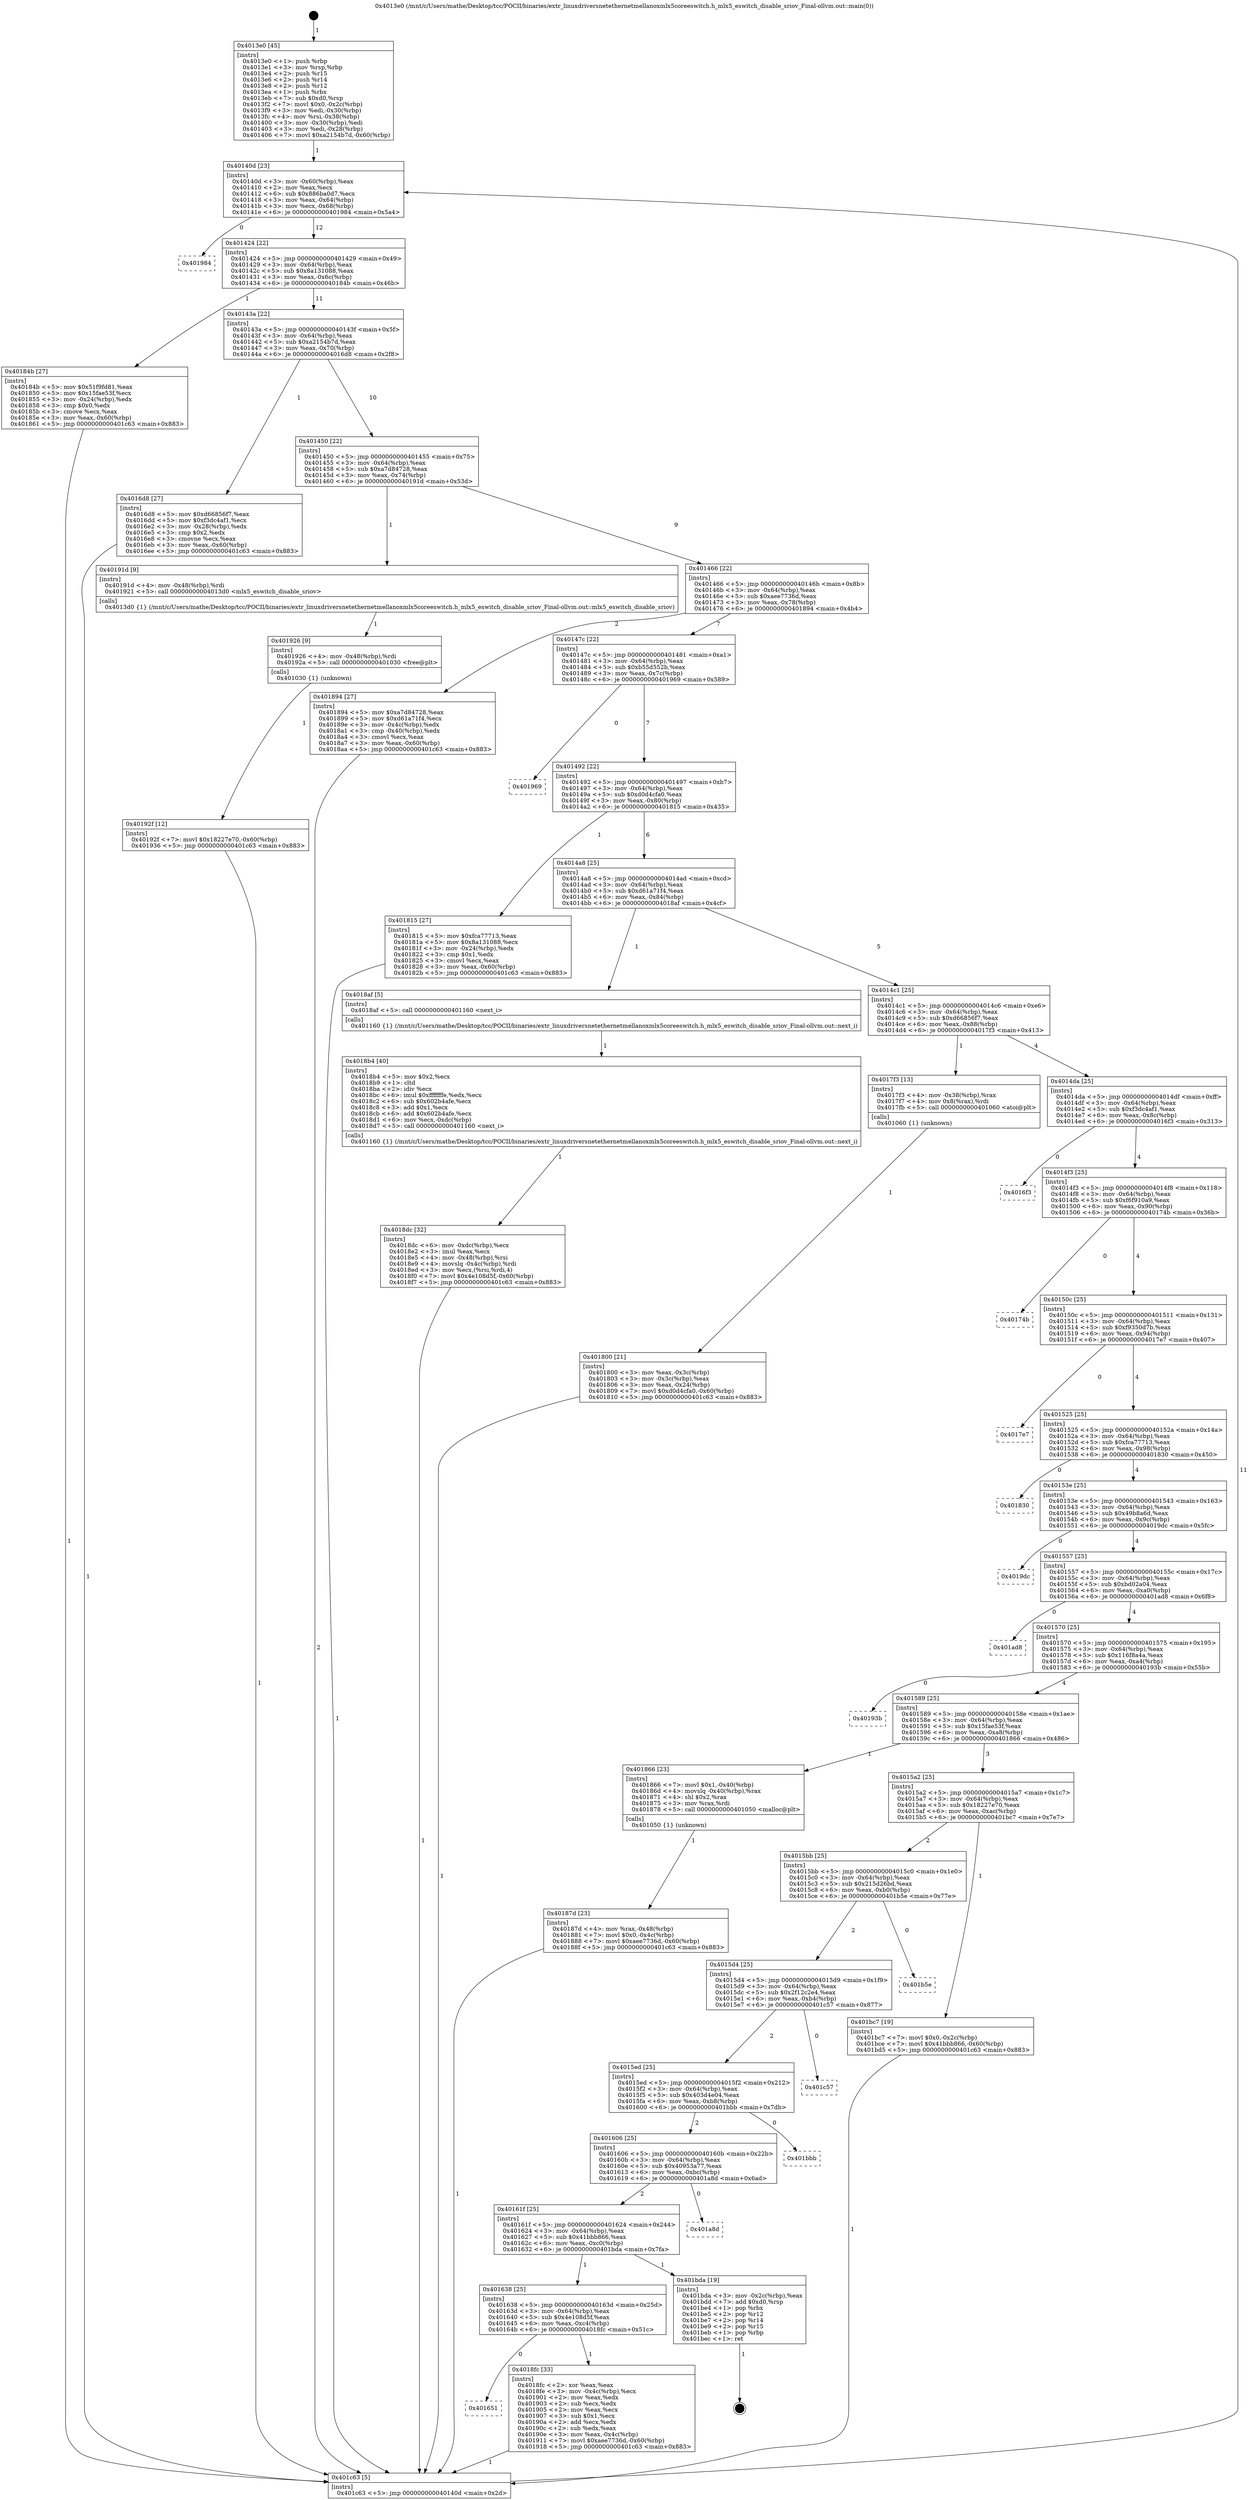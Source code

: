 digraph "0x4013e0" {
  label = "0x4013e0 (/mnt/c/Users/mathe/Desktop/tcc/POCII/binaries/extr_linuxdriversnetethernetmellanoxmlx5coreeswitch.h_mlx5_eswitch_disable_sriov_Final-ollvm.out::main(0))"
  labelloc = "t"
  node[shape=record]

  Entry [label="",width=0.3,height=0.3,shape=circle,fillcolor=black,style=filled]
  "0x40140d" [label="{
     0x40140d [23]\l
     | [instrs]\l
     &nbsp;&nbsp;0x40140d \<+3\>: mov -0x60(%rbp),%eax\l
     &nbsp;&nbsp;0x401410 \<+2\>: mov %eax,%ecx\l
     &nbsp;&nbsp;0x401412 \<+6\>: sub $0x886ba0d7,%ecx\l
     &nbsp;&nbsp;0x401418 \<+3\>: mov %eax,-0x64(%rbp)\l
     &nbsp;&nbsp;0x40141b \<+3\>: mov %ecx,-0x68(%rbp)\l
     &nbsp;&nbsp;0x40141e \<+6\>: je 0000000000401984 \<main+0x5a4\>\l
  }"]
  "0x401984" [label="{
     0x401984\l
  }", style=dashed]
  "0x401424" [label="{
     0x401424 [22]\l
     | [instrs]\l
     &nbsp;&nbsp;0x401424 \<+5\>: jmp 0000000000401429 \<main+0x49\>\l
     &nbsp;&nbsp;0x401429 \<+3\>: mov -0x64(%rbp),%eax\l
     &nbsp;&nbsp;0x40142c \<+5\>: sub $0x8a131088,%eax\l
     &nbsp;&nbsp;0x401431 \<+3\>: mov %eax,-0x6c(%rbp)\l
     &nbsp;&nbsp;0x401434 \<+6\>: je 000000000040184b \<main+0x46b\>\l
  }"]
  Exit [label="",width=0.3,height=0.3,shape=circle,fillcolor=black,style=filled,peripheries=2]
  "0x40184b" [label="{
     0x40184b [27]\l
     | [instrs]\l
     &nbsp;&nbsp;0x40184b \<+5\>: mov $0x51f9fd81,%eax\l
     &nbsp;&nbsp;0x401850 \<+5\>: mov $0x15fae53f,%ecx\l
     &nbsp;&nbsp;0x401855 \<+3\>: mov -0x24(%rbp),%edx\l
     &nbsp;&nbsp;0x401858 \<+3\>: cmp $0x0,%edx\l
     &nbsp;&nbsp;0x40185b \<+3\>: cmove %ecx,%eax\l
     &nbsp;&nbsp;0x40185e \<+3\>: mov %eax,-0x60(%rbp)\l
     &nbsp;&nbsp;0x401861 \<+5\>: jmp 0000000000401c63 \<main+0x883\>\l
  }"]
  "0x40143a" [label="{
     0x40143a [22]\l
     | [instrs]\l
     &nbsp;&nbsp;0x40143a \<+5\>: jmp 000000000040143f \<main+0x5f\>\l
     &nbsp;&nbsp;0x40143f \<+3\>: mov -0x64(%rbp),%eax\l
     &nbsp;&nbsp;0x401442 \<+5\>: sub $0xa2154b7d,%eax\l
     &nbsp;&nbsp;0x401447 \<+3\>: mov %eax,-0x70(%rbp)\l
     &nbsp;&nbsp;0x40144a \<+6\>: je 00000000004016d8 \<main+0x2f8\>\l
  }"]
  "0x40192f" [label="{
     0x40192f [12]\l
     | [instrs]\l
     &nbsp;&nbsp;0x40192f \<+7\>: movl $0x18227e70,-0x60(%rbp)\l
     &nbsp;&nbsp;0x401936 \<+5\>: jmp 0000000000401c63 \<main+0x883\>\l
  }"]
  "0x4016d8" [label="{
     0x4016d8 [27]\l
     | [instrs]\l
     &nbsp;&nbsp;0x4016d8 \<+5\>: mov $0xd66856f7,%eax\l
     &nbsp;&nbsp;0x4016dd \<+5\>: mov $0xf3dc4af1,%ecx\l
     &nbsp;&nbsp;0x4016e2 \<+3\>: mov -0x28(%rbp),%edx\l
     &nbsp;&nbsp;0x4016e5 \<+3\>: cmp $0x2,%edx\l
     &nbsp;&nbsp;0x4016e8 \<+3\>: cmovne %ecx,%eax\l
     &nbsp;&nbsp;0x4016eb \<+3\>: mov %eax,-0x60(%rbp)\l
     &nbsp;&nbsp;0x4016ee \<+5\>: jmp 0000000000401c63 \<main+0x883\>\l
  }"]
  "0x401450" [label="{
     0x401450 [22]\l
     | [instrs]\l
     &nbsp;&nbsp;0x401450 \<+5\>: jmp 0000000000401455 \<main+0x75\>\l
     &nbsp;&nbsp;0x401455 \<+3\>: mov -0x64(%rbp),%eax\l
     &nbsp;&nbsp;0x401458 \<+5\>: sub $0xa7d84728,%eax\l
     &nbsp;&nbsp;0x40145d \<+3\>: mov %eax,-0x74(%rbp)\l
     &nbsp;&nbsp;0x401460 \<+6\>: je 000000000040191d \<main+0x53d\>\l
  }"]
  "0x401c63" [label="{
     0x401c63 [5]\l
     | [instrs]\l
     &nbsp;&nbsp;0x401c63 \<+5\>: jmp 000000000040140d \<main+0x2d\>\l
  }"]
  "0x4013e0" [label="{
     0x4013e0 [45]\l
     | [instrs]\l
     &nbsp;&nbsp;0x4013e0 \<+1\>: push %rbp\l
     &nbsp;&nbsp;0x4013e1 \<+3\>: mov %rsp,%rbp\l
     &nbsp;&nbsp;0x4013e4 \<+2\>: push %r15\l
     &nbsp;&nbsp;0x4013e6 \<+2\>: push %r14\l
     &nbsp;&nbsp;0x4013e8 \<+2\>: push %r12\l
     &nbsp;&nbsp;0x4013ea \<+1\>: push %rbx\l
     &nbsp;&nbsp;0x4013eb \<+7\>: sub $0xd0,%rsp\l
     &nbsp;&nbsp;0x4013f2 \<+7\>: movl $0x0,-0x2c(%rbp)\l
     &nbsp;&nbsp;0x4013f9 \<+3\>: mov %edi,-0x30(%rbp)\l
     &nbsp;&nbsp;0x4013fc \<+4\>: mov %rsi,-0x38(%rbp)\l
     &nbsp;&nbsp;0x401400 \<+3\>: mov -0x30(%rbp),%edi\l
     &nbsp;&nbsp;0x401403 \<+3\>: mov %edi,-0x28(%rbp)\l
     &nbsp;&nbsp;0x401406 \<+7\>: movl $0xa2154b7d,-0x60(%rbp)\l
  }"]
  "0x401926" [label="{
     0x401926 [9]\l
     | [instrs]\l
     &nbsp;&nbsp;0x401926 \<+4\>: mov -0x48(%rbp),%rdi\l
     &nbsp;&nbsp;0x40192a \<+5\>: call 0000000000401030 \<free@plt\>\l
     | [calls]\l
     &nbsp;&nbsp;0x401030 \{1\} (unknown)\l
  }"]
  "0x40191d" [label="{
     0x40191d [9]\l
     | [instrs]\l
     &nbsp;&nbsp;0x40191d \<+4\>: mov -0x48(%rbp),%rdi\l
     &nbsp;&nbsp;0x401921 \<+5\>: call 00000000004013d0 \<mlx5_eswitch_disable_sriov\>\l
     | [calls]\l
     &nbsp;&nbsp;0x4013d0 \{1\} (/mnt/c/Users/mathe/Desktop/tcc/POCII/binaries/extr_linuxdriversnetethernetmellanoxmlx5coreeswitch.h_mlx5_eswitch_disable_sriov_Final-ollvm.out::mlx5_eswitch_disable_sriov)\l
  }"]
  "0x401466" [label="{
     0x401466 [22]\l
     | [instrs]\l
     &nbsp;&nbsp;0x401466 \<+5\>: jmp 000000000040146b \<main+0x8b\>\l
     &nbsp;&nbsp;0x40146b \<+3\>: mov -0x64(%rbp),%eax\l
     &nbsp;&nbsp;0x40146e \<+5\>: sub $0xaee7736d,%eax\l
     &nbsp;&nbsp;0x401473 \<+3\>: mov %eax,-0x78(%rbp)\l
     &nbsp;&nbsp;0x401476 \<+6\>: je 0000000000401894 \<main+0x4b4\>\l
  }"]
  "0x401651" [label="{
     0x401651\l
  }", style=dashed]
  "0x401894" [label="{
     0x401894 [27]\l
     | [instrs]\l
     &nbsp;&nbsp;0x401894 \<+5\>: mov $0xa7d84728,%eax\l
     &nbsp;&nbsp;0x401899 \<+5\>: mov $0xd61a71f4,%ecx\l
     &nbsp;&nbsp;0x40189e \<+3\>: mov -0x4c(%rbp),%edx\l
     &nbsp;&nbsp;0x4018a1 \<+3\>: cmp -0x40(%rbp),%edx\l
     &nbsp;&nbsp;0x4018a4 \<+3\>: cmovl %ecx,%eax\l
     &nbsp;&nbsp;0x4018a7 \<+3\>: mov %eax,-0x60(%rbp)\l
     &nbsp;&nbsp;0x4018aa \<+5\>: jmp 0000000000401c63 \<main+0x883\>\l
  }"]
  "0x40147c" [label="{
     0x40147c [22]\l
     | [instrs]\l
     &nbsp;&nbsp;0x40147c \<+5\>: jmp 0000000000401481 \<main+0xa1\>\l
     &nbsp;&nbsp;0x401481 \<+3\>: mov -0x64(%rbp),%eax\l
     &nbsp;&nbsp;0x401484 \<+5\>: sub $0xb55d552b,%eax\l
     &nbsp;&nbsp;0x401489 \<+3\>: mov %eax,-0x7c(%rbp)\l
     &nbsp;&nbsp;0x40148c \<+6\>: je 0000000000401969 \<main+0x589\>\l
  }"]
  "0x4018fc" [label="{
     0x4018fc [33]\l
     | [instrs]\l
     &nbsp;&nbsp;0x4018fc \<+2\>: xor %eax,%eax\l
     &nbsp;&nbsp;0x4018fe \<+3\>: mov -0x4c(%rbp),%ecx\l
     &nbsp;&nbsp;0x401901 \<+2\>: mov %eax,%edx\l
     &nbsp;&nbsp;0x401903 \<+2\>: sub %ecx,%edx\l
     &nbsp;&nbsp;0x401905 \<+2\>: mov %eax,%ecx\l
     &nbsp;&nbsp;0x401907 \<+3\>: sub $0x1,%ecx\l
     &nbsp;&nbsp;0x40190a \<+2\>: add %ecx,%edx\l
     &nbsp;&nbsp;0x40190c \<+2\>: sub %edx,%eax\l
     &nbsp;&nbsp;0x40190e \<+3\>: mov %eax,-0x4c(%rbp)\l
     &nbsp;&nbsp;0x401911 \<+7\>: movl $0xaee7736d,-0x60(%rbp)\l
     &nbsp;&nbsp;0x401918 \<+5\>: jmp 0000000000401c63 \<main+0x883\>\l
  }"]
  "0x401969" [label="{
     0x401969\l
  }", style=dashed]
  "0x401492" [label="{
     0x401492 [22]\l
     | [instrs]\l
     &nbsp;&nbsp;0x401492 \<+5\>: jmp 0000000000401497 \<main+0xb7\>\l
     &nbsp;&nbsp;0x401497 \<+3\>: mov -0x64(%rbp),%eax\l
     &nbsp;&nbsp;0x40149a \<+5\>: sub $0xd0d4cfa0,%eax\l
     &nbsp;&nbsp;0x40149f \<+3\>: mov %eax,-0x80(%rbp)\l
     &nbsp;&nbsp;0x4014a2 \<+6\>: je 0000000000401815 \<main+0x435\>\l
  }"]
  "0x401638" [label="{
     0x401638 [25]\l
     | [instrs]\l
     &nbsp;&nbsp;0x401638 \<+5\>: jmp 000000000040163d \<main+0x25d\>\l
     &nbsp;&nbsp;0x40163d \<+3\>: mov -0x64(%rbp),%eax\l
     &nbsp;&nbsp;0x401640 \<+5\>: sub $0x4e108d5f,%eax\l
     &nbsp;&nbsp;0x401645 \<+6\>: mov %eax,-0xc4(%rbp)\l
     &nbsp;&nbsp;0x40164b \<+6\>: je 00000000004018fc \<main+0x51c\>\l
  }"]
  "0x401815" [label="{
     0x401815 [27]\l
     | [instrs]\l
     &nbsp;&nbsp;0x401815 \<+5\>: mov $0xfca77713,%eax\l
     &nbsp;&nbsp;0x40181a \<+5\>: mov $0x8a131088,%ecx\l
     &nbsp;&nbsp;0x40181f \<+3\>: mov -0x24(%rbp),%edx\l
     &nbsp;&nbsp;0x401822 \<+3\>: cmp $0x1,%edx\l
     &nbsp;&nbsp;0x401825 \<+3\>: cmovl %ecx,%eax\l
     &nbsp;&nbsp;0x401828 \<+3\>: mov %eax,-0x60(%rbp)\l
     &nbsp;&nbsp;0x40182b \<+5\>: jmp 0000000000401c63 \<main+0x883\>\l
  }"]
  "0x4014a8" [label="{
     0x4014a8 [25]\l
     | [instrs]\l
     &nbsp;&nbsp;0x4014a8 \<+5\>: jmp 00000000004014ad \<main+0xcd\>\l
     &nbsp;&nbsp;0x4014ad \<+3\>: mov -0x64(%rbp),%eax\l
     &nbsp;&nbsp;0x4014b0 \<+5\>: sub $0xd61a71f4,%eax\l
     &nbsp;&nbsp;0x4014b5 \<+6\>: mov %eax,-0x84(%rbp)\l
     &nbsp;&nbsp;0x4014bb \<+6\>: je 00000000004018af \<main+0x4cf\>\l
  }"]
  "0x401bda" [label="{
     0x401bda [19]\l
     | [instrs]\l
     &nbsp;&nbsp;0x401bda \<+3\>: mov -0x2c(%rbp),%eax\l
     &nbsp;&nbsp;0x401bdd \<+7\>: add $0xd0,%rsp\l
     &nbsp;&nbsp;0x401be4 \<+1\>: pop %rbx\l
     &nbsp;&nbsp;0x401be5 \<+2\>: pop %r12\l
     &nbsp;&nbsp;0x401be7 \<+2\>: pop %r14\l
     &nbsp;&nbsp;0x401be9 \<+2\>: pop %r15\l
     &nbsp;&nbsp;0x401beb \<+1\>: pop %rbp\l
     &nbsp;&nbsp;0x401bec \<+1\>: ret\l
  }"]
  "0x4018af" [label="{
     0x4018af [5]\l
     | [instrs]\l
     &nbsp;&nbsp;0x4018af \<+5\>: call 0000000000401160 \<next_i\>\l
     | [calls]\l
     &nbsp;&nbsp;0x401160 \{1\} (/mnt/c/Users/mathe/Desktop/tcc/POCII/binaries/extr_linuxdriversnetethernetmellanoxmlx5coreeswitch.h_mlx5_eswitch_disable_sriov_Final-ollvm.out::next_i)\l
  }"]
  "0x4014c1" [label="{
     0x4014c1 [25]\l
     | [instrs]\l
     &nbsp;&nbsp;0x4014c1 \<+5\>: jmp 00000000004014c6 \<main+0xe6\>\l
     &nbsp;&nbsp;0x4014c6 \<+3\>: mov -0x64(%rbp),%eax\l
     &nbsp;&nbsp;0x4014c9 \<+5\>: sub $0xd66856f7,%eax\l
     &nbsp;&nbsp;0x4014ce \<+6\>: mov %eax,-0x88(%rbp)\l
     &nbsp;&nbsp;0x4014d4 \<+6\>: je 00000000004017f3 \<main+0x413\>\l
  }"]
  "0x40161f" [label="{
     0x40161f [25]\l
     | [instrs]\l
     &nbsp;&nbsp;0x40161f \<+5\>: jmp 0000000000401624 \<main+0x244\>\l
     &nbsp;&nbsp;0x401624 \<+3\>: mov -0x64(%rbp),%eax\l
     &nbsp;&nbsp;0x401627 \<+5\>: sub $0x41bbb866,%eax\l
     &nbsp;&nbsp;0x40162c \<+6\>: mov %eax,-0xc0(%rbp)\l
     &nbsp;&nbsp;0x401632 \<+6\>: je 0000000000401bda \<main+0x7fa\>\l
  }"]
  "0x4017f3" [label="{
     0x4017f3 [13]\l
     | [instrs]\l
     &nbsp;&nbsp;0x4017f3 \<+4\>: mov -0x38(%rbp),%rax\l
     &nbsp;&nbsp;0x4017f7 \<+4\>: mov 0x8(%rax),%rdi\l
     &nbsp;&nbsp;0x4017fb \<+5\>: call 0000000000401060 \<atoi@plt\>\l
     | [calls]\l
     &nbsp;&nbsp;0x401060 \{1\} (unknown)\l
  }"]
  "0x4014da" [label="{
     0x4014da [25]\l
     | [instrs]\l
     &nbsp;&nbsp;0x4014da \<+5\>: jmp 00000000004014df \<main+0xff\>\l
     &nbsp;&nbsp;0x4014df \<+3\>: mov -0x64(%rbp),%eax\l
     &nbsp;&nbsp;0x4014e2 \<+5\>: sub $0xf3dc4af1,%eax\l
     &nbsp;&nbsp;0x4014e7 \<+6\>: mov %eax,-0x8c(%rbp)\l
     &nbsp;&nbsp;0x4014ed \<+6\>: je 00000000004016f3 \<main+0x313\>\l
  }"]
  "0x401800" [label="{
     0x401800 [21]\l
     | [instrs]\l
     &nbsp;&nbsp;0x401800 \<+3\>: mov %eax,-0x3c(%rbp)\l
     &nbsp;&nbsp;0x401803 \<+3\>: mov -0x3c(%rbp),%eax\l
     &nbsp;&nbsp;0x401806 \<+3\>: mov %eax,-0x24(%rbp)\l
     &nbsp;&nbsp;0x401809 \<+7\>: movl $0xd0d4cfa0,-0x60(%rbp)\l
     &nbsp;&nbsp;0x401810 \<+5\>: jmp 0000000000401c63 \<main+0x883\>\l
  }"]
  "0x401a8d" [label="{
     0x401a8d\l
  }", style=dashed]
  "0x4016f3" [label="{
     0x4016f3\l
  }", style=dashed]
  "0x4014f3" [label="{
     0x4014f3 [25]\l
     | [instrs]\l
     &nbsp;&nbsp;0x4014f3 \<+5\>: jmp 00000000004014f8 \<main+0x118\>\l
     &nbsp;&nbsp;0x4014f8 \<+3\>: mov -0x64(%rbp),%eax\l
     &nbsp;&nbsp;0x4014fb \<+5\>: sub $0xf6f910a9,%eax\l
     &nbsp;&nbsp;0x401500 \<+6\>: mov %eax,-0x90(%rbp)\l
     &nbsp;&nbsp;0x401506 \<+6\>: je 000000000040174b \<main+0x36b\>\l
  }"]
  "0x401606" [label="{
     0x401606 [25]\l
     | [instrs]\l
     &nbsp;&nbsp;0x401606 \<+5\>: jmp 000000000040160b \<main+0x22b\>\l
     &nbsp;&nbsp;0x40160b \<+3\>: mov -0x64(%rbp),%eax\l
     &nbsp;&nbsp;0x40160e \<+5\>: sub $0x40953a77,%eax\l
     &nbsp;&nbsp;0x401613 \<+6\>: mov %eax,-0xbc(%rbp)\l
     &nbsp;&nbsp;0x401619 \<+6\>: je 0000000000401a8d \<main+0x6ad\>\l
  }"]
  "0x40174b" [label="{
     0x40174b\l
  }", style=dashed]
  "0x40150c" [label="{
     0x40150c [25]\l
     | [instrs]\l
     &nbsp;&nbsp;0x40150c \<+5\>: jmp 0000000000401511 \<main+0x131\>\l
     &nbsp;&nbsp;0x401511 \<+3\>: mov -0x64(%rbp),%eax\l
     &nbsp;&nbsp;0x401514 \<+5\>: sub $0xf9350d7b,%eax\l
     &nbsp;&nbsp;0x401519 \<+6\>: mov %eax,-0x94(%rbp)\l
     &nbsp;&nbsp;0x40151f \<+6\>: je 00000000004017e7 \<main+0x407\>\l
  }"]
  "0x401bbb" [label="{
     0x401bbb\l
  }", style=dashed]
  "0x4017e7" [label="{
     0x4017e7\l
  }", style=dashed]
  "0x401525" [label="{
     0x401525 [25]\l
     | [instrs]\l
     &nbsp;&nbsp;0x401525 \<+5\>: jmp 000000000040152a \<main+0x14a\>\l
     &nbsp;&nbsp;0x40152a \<+3\>: mov -0x64(%rbp),%eax\l
     &nbsp;&nbsp;0x40152d \<+5\>: sub $0xfca77713,%eax\l
     &nbsp;&nbsp;0x401532 \<+6\>: mov %eax,-0x98(%rbp)\l
     &nbsp;&nbsp;0x401538 \<+6\>: je 0000000000401830 \<main+0x450\>\l
  }"]
  "0x4015ed" [label="{
     0x4015ed [25]\l
     | [instrs]\l
     &nbsp;&nbsp;0x4015ed \<+5\>: jmp 00000000004015f2 \<main+0x212\>\l
     &nbsp;&nbsp;0x4015f2 \<+3\>: mov -0x64(%rbp),%eax\l
     &nbsp;&nbsp;0x4015f5 \<+5\>: sub $0x403d4e04,%eax\l
     &nbsp;&nbsp;0x4015fa \<+6\>: mov %eax,-0xb8(%rbp)\l
     &nbsp;&nbsp;0x401600 \<+6\>: je 0000000000401bbb \<main+0x7db\>\l
  }"]
  "0x401830" [label="{
     0x401830\l
  }", style=dashed]
  "0x40153e" [label="{
     0x40153e [25]\l
     | [instrs]\l
     &nbsp;&nbsp;0x40153e \<+5\>: jmp 0000000000401543 \<main+0x163\>\l
     &nbsp;&nbsp;0x401543 \<+3\>: mov -0x64(%rbp),%eax\l
     &nbsp;&nbsp;0x401546 \<+5\>: sub $0x49b8a6d,%eax\l
     &nbsp;&nbsp;0x40154b \<+6\>: mov %eax,-0x9c(%rbp)\l
     &nbsp;&nbsp;0x401551 \<+6\>: je 00000000004019dc \<main+0x5fc\>\l
  }"]
  "0x401c57" [label="{
     0x401c57\l
  }", style=dashed]
  "0x4019dc" [label="{
     0x4019dc\l
  }", style=dashed]
  "0x401557" [label="{
     0x401557 [25]\l
     | [instrs]\l
     &nbsp;&nbsp;0x401557 \<+5\>: jmp 000000000040155c \<main+0x17c\>\l
     &nbsp;&nbsp;0x40155c \<+3\>: mov -0x64(%rbp),%eax\l
     &nbsp;&nbsp;0x40155f \<+5\>: sub $0xbd02a04,%eax\l
     &nbsp;&nbsp;0x401564 \<+6\>: mov %eax,-0xa0(%rbp)\l
     &nbsp;&nbsp;0x40156a \<+6\>: je 0000000000401ad8 \<main+0x6f8\>\l
  }"]
  "0x4015d4" [label="{
     0x4015d4 [25]\l
     | [instrs]\l
     &nbsp;&nbsp;0x4015d4 \<+5\>: jmp 00000000004015d9 \<main+0x1f9\>\l
     &nbsp;&nbsp;0x4015d9 \<+3\>: mov -0x64(%rbp),%eax\l
     &nbsp;&nbsp;0x4015dc \<+5\>: sub $0x2f12c2e4,%eax\l
     &nbsp;&nbsp;0x4015e1 \<+6\>: mov %eax,-0xb4(%rbp)\l
     &nbsp;&nbsp;0x4015e7 \<+6\>: je 0000000000401c57 \<main+0x877\>\l
  }"]
  "0x401ad8" [label="{
     0x401ad8\l
  }", style=dashed]
  "0x401570" [label="{
     0x401570 [25]\l
     | [instrs]\l
     &nbsp;&nbsp;0x401570 \<+5\>: jmp 0000000000401575 \<main+0x195\>\l
     &nbsp;&nbsp;0x401575 \<+3\>: mov -0x64(%rbp),%eax\l
     &nbsp;&nbsp;0x401578 \<+5\>: sub $0x116f8a4a,%eax\l
     &nbsp;&nbsp;0x40157d \<+6\>: mov %eax,-0xa4(%rbp)\l
     &nbsp;&nbsp;0x401583 \<+6\>: je 000000000040193b \<main+0x55b\>\l
  }"]
  "0x401b5e" [label="{
     0x401b5e\l
  }", style=dashed]
  "0x40193b" [label="{
     0x40193b\l
  }", style=dashed]
  "0x401589" [label="{
     0x401589 [25]\l
     | [instrs]\l
     &nbsp;&nbsp;0x401589 \<+5\>: jmp 000000000040158e \<main+0x1ae\>\l
     &nbsp;&nbsp;0x40158e \<+3\>: mov -0x64(%rbp),%eax\l
     &nbsp;&nbsp;0x401591 \<+5\>: sub $0x15fae53f,%eax\l
     &nbsp;&nbsp;0x401596 \<+6\>: mov %eax,-0xa8(%rbp)\l
     &nbsp;&nbsp;0x40159c \<+6\>: je 0000000000401866 \<main+0x486\>\l
  }"]
  "0x4015bb" [label="{
     0x4015bb [25]\l
     | [instrs]\l
     &nbsp;&nbsp;0x4015bb \<+5\>: jmp 00000000004015c0 \<main+0x1e0\>\l
     &nbsp;&nbsp;0x4015c0 \<+3\>: mov -0x64(%rbp),%eax\l
     &nbsp;&nbsp;0x4015c3 \<+5\>: sub $0x215d26bd,%eax\l
     &nbsp;&nbsp;0x4015c8 \<+6\>: mov %eax,-0xb0(%rbp)\l
     &nbsp;&nbsp;0x4015ce \<+6\>: je 0000000000401b5e \<main+0x77e\>\l
  }"]
  "0x401866" [label="{
     0x401866 [23]\l
     | [instrs]\l
     &nbsp;&nbsp;0x401866 \<+7\>: movl $0x1,-0x40(%rbp)\l
     &nbsp;&nbsp;0x40186d \<+4\>: movslq -0x40(%rbp),%rax\l
     &nbsp;&nbsp;0x401871 \<+4\>: shl $0x2,%rax\l
     &nbsp;&nbsp;0x401875 \<+3\>: mov %rax,%rdi\l
     &nbsp;&nbsp;0x401878 \<+5\>: call 0000000000401050 \<malloc@plt\>\l
     | [calls]\l
     &nbsp;&nbsp;0x401050 \{1\} (unknown)\l
  }"]
  "0x4015a2" [label="{
     0x4015a2 [25]\l
     | [instrs]\l
     &nbsp;&nbsp;0x4015a2 \<+5\>: jmp 00000000004015a7 \<main+0x1c7\>\l
     &nbsp;&nbsp;0x4015a7 \<+3\>: mov -0x64(%rbp),%eax\l
     &nbsp;&nbsp;0x4015aa \<+5\>: sub $0x18227e70,%eax\l
     &nbsp;&nbsp;0x4015af \<+6\>: mov %eax,-0xac(%rbp)\l
     &nbsp;&nbsp;0x4015b5 \<+6\>: je 0000000000401bc7 \<main+0x7e7\>\l
  }"]
  "0x40187d" [label="{
     0x40187d [23]\l
     | [instrs]\l
     &nbsp;&nbsp;0x40187d \<+4\>: mov %rax,-0x48(%rbp)\l
     &nbsp;&nbsp;0x401881 \<+7\>: movl $0x0,-0x4c(%rbp)\l
     &nbsp;&nbsp;0x401888 \<+7\>: movl $0xaee7736d,-0x60(%rbp)\l
     &nbsp;&nbsp;0x40188f \<+5\>: jmp 0000000000401c63 \<main+0x883\>\l
  }"]
  "0x4018b4" [label="{
     0x4018b4 [40]\l
     | [instrs]\l
     &nbsp;&nbsp;0x4018b4 \<+5\>: mov $0x2,%ecx\l
     &nbsp;&nbsp;0x4018b9 \<+1\>: cltd\l
     &nbsp;&nbsp;0x4018ba \<+2\>: idiv %ecx\l
     &nbsp;&nbsp;0x4018bc \<+6\>: imul $0xfffffffe,%edx,%ecx\l
     &nbsp;&nbsp;0x4018c2 \<+6\>: sub $0x602b4afe,%ecx\l
     &nbsp;&nbsp;0x4018c8 \<+3\>: add $0x1,%ecx\l
     &nbsp;&nbsp;0x4018cb \<+6\>: add $0x602b4afe,%ecx\l
     &nbsp;&nbsp;0x4018d1 \<+6\>: mov %ecx,-0xdc(%rbp)\l
     &nbsp;&nbsp;0x4018d7 \<+5\>: call 0000000000401160 \<next_i\>\l
     | [calls]\l
     &nbsp;&nbsp;0x401160 \{1\} (/mnt/c/Users/mathe/Desktop/tcc/POCII/binaries/extr_linuxdriversnetethernetmellanoxmlx5coreeswitch.h_mlx5_eswitch_disable_sriov_Final-ollvm.out::next_i)\l
  }"]
  "0x4018dc" [label="{
     0x4018dc [32]\l
     | [instrs]\l
     &nbsp;&nbsp;0x4018dc \<+6\>: mov -0xdc(%rbp),%ecx\l
     &nbsp;&nbsp;0x4018e2 \<+3\>: imul %eax,%ecx\l
     &nbsp;&nbsp;0x4018e5 \<+4\>: mov -0x48(%rbp),%rsi\l
     &nbsp;&nbsp;0x4018e9 \<+4\>: movslq -0x4c(%rbp),%rdi\l
     &nbsp;&nbsp;0x4018ed \<+3\>: mov %ecx,(%rsi,%rdi,4)\l
     &nbsp;&nbsp;0x4018f0 \<+7\>: movl $0x4e108d5f,-0x60(%rbp)\l
     &nbsp;&nbsp;0x4018f7 \<+5\>: jmp 0000000000401c63 \<main+0x883\>\l
  }"]
  "0x401bc7" [label="{
     0x401bc7 [19]\l
     | [instrs]\l
     &nbsp;&nbsp;0x401bc7 \<+7\>: movl $0x0,-0x2c(%rbp)\l
     &nbsp;&nbsp;0x401bce \<+7\>: movl $0x41bbb866,-0x60(%rbp)\l
     &nbsp;&nbsp;0x401bd5 \<+5\>: jmp 0000000000401c63 \<main+0x883\>\l
  }"]
  Entry -> "0x4013e0" [label=" 1"]
  "0x40140d" -> "0x401984" [label=" 0"]
  "0x40140d" -> "0x401424" [label=" 12"]
  "0x401bda" -> Exit [label=" 1"]
  "0x401424" -> "0x40184b" [label=" 1"]
  "0x401424" -> "0x40143a" [label=" 11"]
  "0x401bc7" -> "0x401c63" [label=" 1"]
  "0x40143a" -> "0x4016d8" [label=" 1"]
  "0x40143a" -> "0x401450" [label=" 10"]
  "0x4016d8" -> "0x401c63" [label=" 1"]
  "0x4013e0" -> "0x40140d" [label=" 1"]
  "0x401c63" -> "0x40140d" [label=" 11"]
  "0x40192f" -> "0x401c63" [label=" 1"]
  "0x401450" -> "0x40191d" [label=" 1"]
  "0x401450" -> "0x401466" [label=" 9"]
  "0x401926" -> "0x40192f" [label=" 1"]
  "0x401466" -> "0x401894" [label=" 2"]
  "0x401466" -> "0x40147c" [label=" 7"]
  "0x40191d" -> "0x401926" [label=" 1"]
  "0x40147c" -> "0x401969" [label=" 0"]
  "0x40147c" -> "0x401492" [label=" 7"]
  "0x4018fc" -> "0x401c63" [label=" 1"]
  "0x401492" -> "0x401815" [label=" 1"]
  "0x401492" -> "0x4014a8" [label=" 6"]
  "0x401638" -> "0x4018fc" [label=" 1"]
  "0x4014a8" -> "0x4018af" [label=" 1"]
  "0x4014a8" -> "0x4014c1" [label=" 5"]
  "0x401638" -> "0x401651" [label=" 0"]
  "0x4014c1" -> "0x4017f3" [label=" 1"]
  "0x4014c1" -> "0x4014da" [label=" 4"]
  "0x4017f3" -> "0x401800" [label=" 1"]
  "0x401800" -> "0x401c63" [label=" 1"]
  "0x401815" -> "0x401c63" [label=" 1"]
  "0x40184b" -> "0x401c63" [label=" 1"]
  "0x40161f" -> "0x401bda" [label=" 1"]
  "0x4014da" -> "0x4016f3" [label=" 0"]
  "0x4014da" -> "0x4014f3" [label=" 4"]
  "0x40161f" -> "0x401638" [label=" 1"]
  "0x4014f3" -> "0x40174b" [label=" 0"]
  "0x4014f3" -> "0x40150c" [label=" 4"]
  "0x401606" -> "0x401a8d" [label=" 0"]
  "0x40150c" -> "0x4017e7" [label=" 0"]
  "0x40150c" -> "0x401525" [label=" 4"]
  "0x401606" -> "0x40161f" [label=" 2"]
  "0x401525" -> "0x401830" [label=" 0"]
  "0x401525" -> "0x40153e" [label=" 4"]
  "0x4015ed" -> "0x401bbb" [label=" 0"]
  "0x40153e" -> "0x4019dc" [label=" 0"]
  "0x40153e" -> "0x401557" [label=" 4"]
  "0x4015ed" -> "0x401606" [label=" 2"]
  "0x401557" -> "0x401ad8" [label=" 0"]
  "0x401557" -> "0x401570" [label=" 4"]
  "0x4015d4" -> "0x401c57" [label=" 0"]
  "0x401570" -> "0x40193b" [label=" 0"]
  "0x401570" -> "0x401589" [label=" 4"]
  "0x4015d4" -> "0x4015ed" [label=" 2"]
  "0x401589" -> "0x401866" [label=" 1"]
  "0x401589" -> "0x4015a2" [label=" 3"]
  "0x401866" -> "0x40187d" [label=" 1"]
  "0x40187d" -> "0x401c63" [label=" 1"]
  "0x401894" -> "0x401c63" [label=" 2"]
  "0x4018af" -> "0x4018b4" [label=" 1"]
  "0x4018b4" -> "0x4018dc" [label=" 1"]
  "0x4018dc" -> "0x401c63" [label=" 1"]
  "0x4015bb" -> "0x401b5e" [label=" 0"]
  "0x4015a2" -> "0x401bc7" [label=" 1"]
  "0x4015a2" -> "0x4015bb" [label=" 2"]
  "0x4015bb" -> "0x4015d4" [label=" 2"]
}

